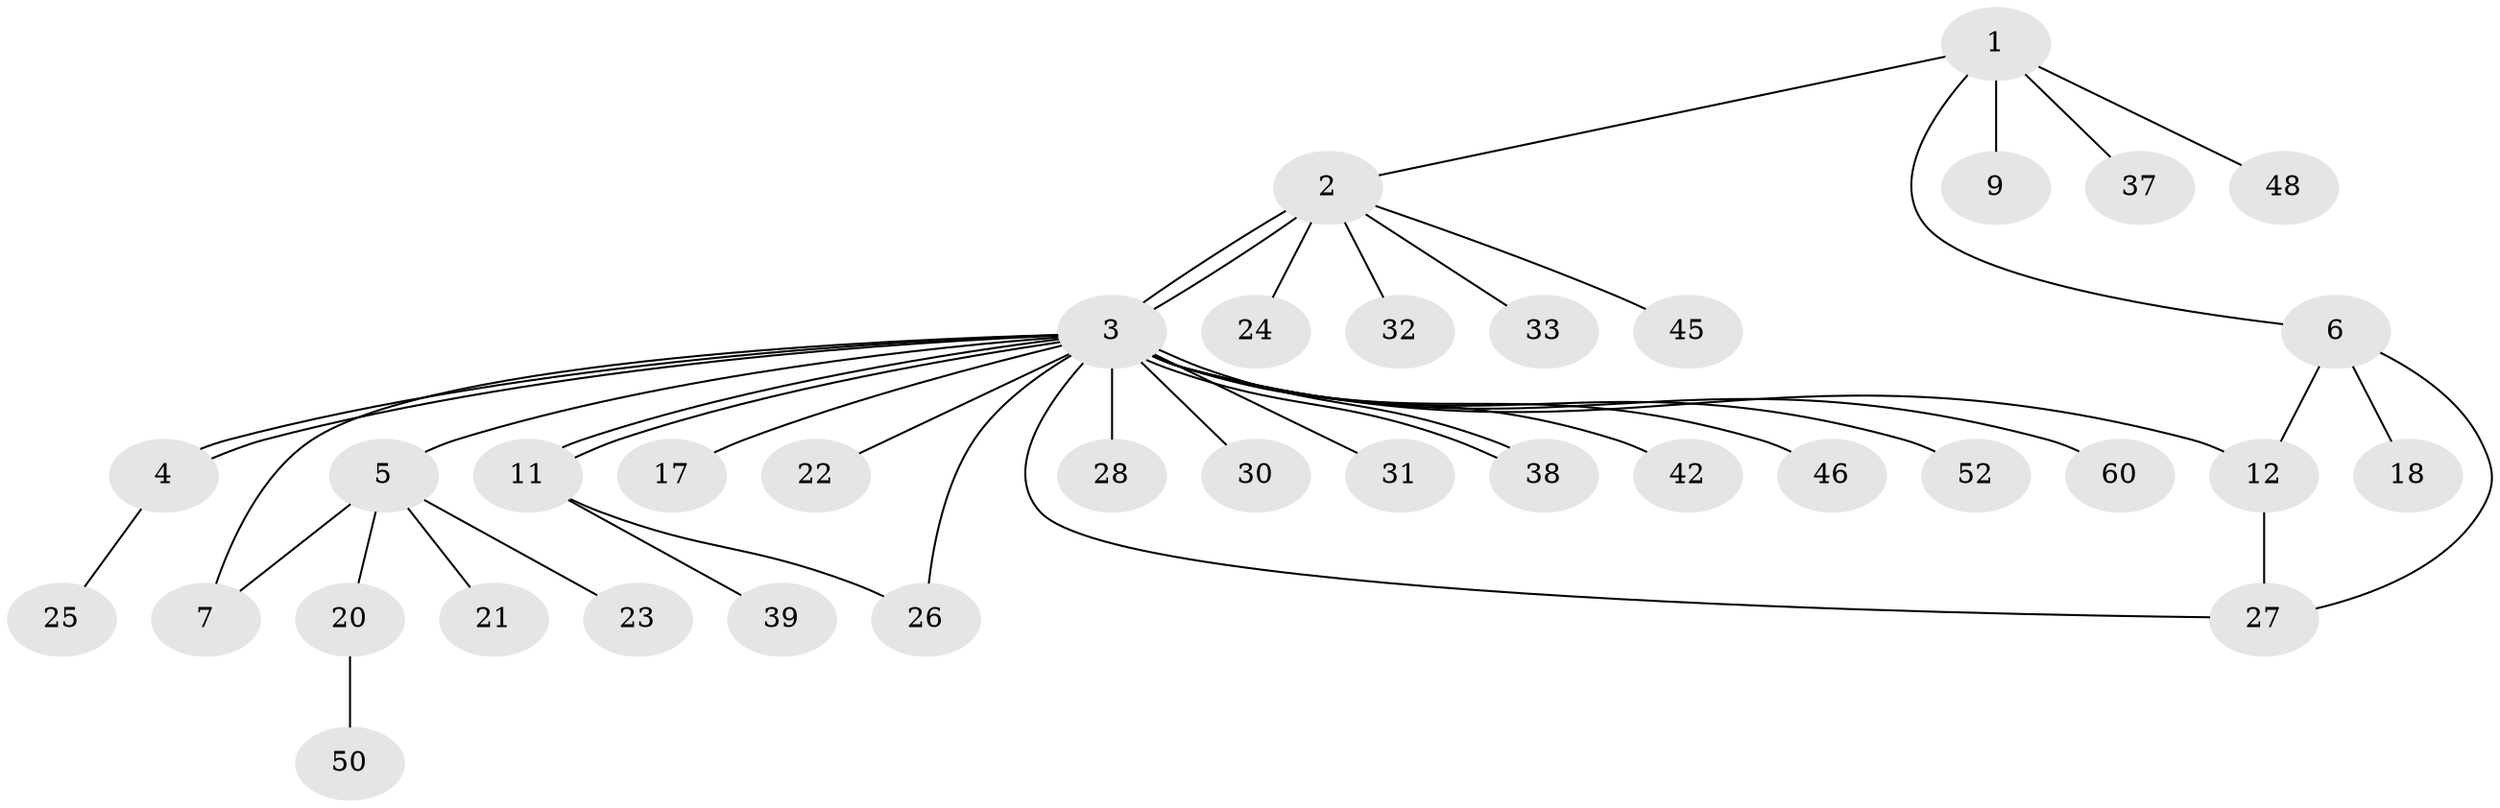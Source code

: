 // original degree distribution, {7: 0.04225352112676056, 8: 0.028169014084507043, 21: 0.014084507042253521, 4: 0.04225352112676056, 2: 0.2535211267605634, 1: 0.5070422535211268, 3: 0.09859154929577464, 5: 0.014084507042253521}
// Generated by graph-tools (version 1.1) at 2025/14/03/09/25 04:14:23]
// undirected, 35 vertices, 43 edges
graph export_dot {
graph [start="1"]
  node [color=gray90,style=filled];
  1 [super="+40+29"];
  2;
  3 [super="+19+10+8+14"];
  4 [super="+56"];
  5 [super="+58"];
  6;
  7;
  9;
  11 [super="+57+15"];
  12;
  17 [super="+35"];
  18;
  20;
  21 [super="+34"];
  22 [super="+66"];
  23;
  24;
  25;
  26;
  27 [super="+36"];
  28;
  30;
  31 [super="+68"];
  32;
  33 [super="+65+41"];
  37;
  38;
  39;
  42;
  45;
  46;
  48;
  50;
  52 [super="+53"];
  60;
  1 -- 2;
  1 -- 6;
  1 -- 9;
  1 -- 37;
  1 -- 48;
  2 -- 3 [weight=2];
  2 -- 3;
  2 -- 24;
  2 -- 32;
  2 -- 33;
  2 -- 45;
  3 -- 4;
  3 -- 4;
  3 -- 5 [weight=2];
  3 -- 7;
  3 -- 11;
  3 -- 11;
  3 -- 22;
  3 -- 26;
  3 -- 27;
  3 -- 31 [weight=2];
  3 -- 38;
  3 -- 38;
  3 -- 46;
  3 -- 52;
  3 -- 60;
  3 -- 17;
  3 -- 12;
  3 -- 42 [weight=2];
  3 -- 28 [weight=2];
  3 -- 30;
  4 -- 25;
  5 -- 7;
  5 -- 20;
  5 -- 21;
  5 -- 23;
  6 -- 12;
  6 -- 18;
  6 -- 27;
  11 -- 26;
  11 -- 39;
  12 -- 27;
  20 -- 50;
}
